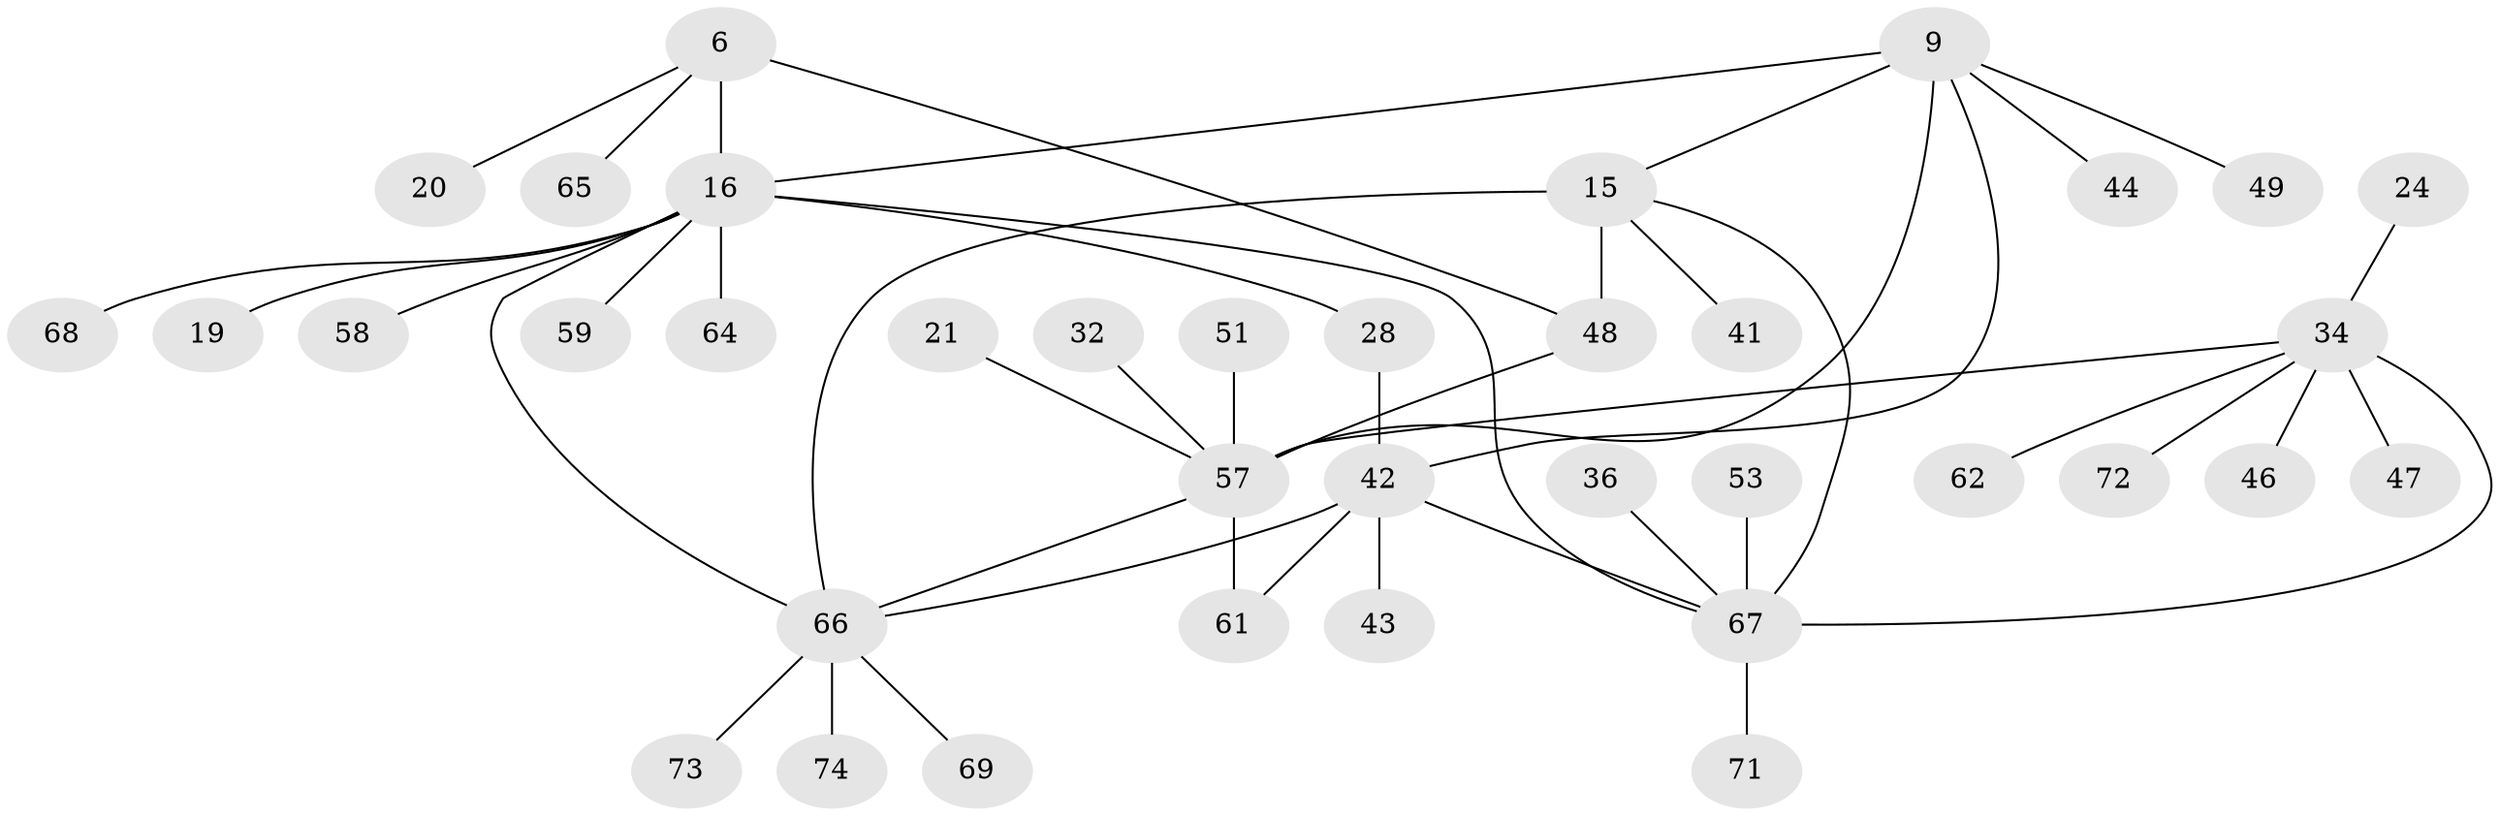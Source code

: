 // original degree distribution, {7: 0.08108108108108109, 10: 0.013513513513513514, 5: 0.05405405405405406, 9: 0.013513513513513514, 4: 0.02702702702702703, 8: 0.02702702702702703, 3: 0.05405405405405406, 2: 0.17567567567567569, 1: 0.5540540540540541}
// Generated by graph-tools (version 1.1) at 2025/55/03/09/25 04:55:24]
// undirected, 37 vertices, 46 edges
graph export_dot {
graph [start="1"]
  node [color=gray90,style=filled];
  6;
  9 [super="+8"];
  15;
  16 [super="+5"];
  19;
  20;
  21;
  24;
  28;
  32;
  34 [super="+2+17"];
  36;
  41;
  42 [super="+7+18"];
  43;
  44;
  46;
  47;
  48 [super="+12"];
  49;
  51 [super="+38"];
  53;
  57 [super="+50+52+27"];
  58;
  59;
  61;
  62;
  64 [super="+54+63"];
  65 [super="+45"];
  66 [super="+39+33+40+55+60"];
  67 [super="+3+22+23+25"];
  68 [super="+56"];
  69;
  71;
  72;
  73;
  74 [super="+70"];
  6 -- 20;
  6 -- 48;
  6 -- 16 [weight=2];
  6 -- 65;
  9 -- 15;
  9 -- 16 [weight=2];
  9 -- 44;
  9 -- 49;
  9 -- 57 [weight=3];
  9 -- 42 [weight=2];
  15 -- 41;
  15 -- 48 [weight=2];
  15 -- 67;
  15 -- 66 [weight=2];
  16 -- 19;
  16 -- 58;
  16 -- 59;
  16 -- 28;
  16 -- 64;
  16 -- 68;
  16 -- 67;
  16 -- 66;
  21 -- 57;
  24 -- 34;
  28 -- 42;
  32 -- 57;
  34 -- 67 [weight=2];
  34 -- 72;
  34 -- 46;
  34 -- 47;
  34 -- 57;
  34 -- 62;
  36 -- 67;
  42 -- 66;
  42 -- 67;
  42 -- 43;
  42 -- 61;
  48 -- 57 [weight=2];
  51 -- 57;
  53 -- 67;
  57 -- 66;
  57 -- 61;
  66 -- 69;
  66 -- 73;
  66 -- 74;
  67 -- 71;
}

